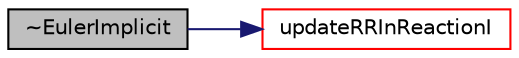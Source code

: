 digraph "~EulerImplicit"
{
  bgcolor="transparent";
  edge [fontname="Helvetica",fontsize="10",labelfontname="Helvetica",labelfontsize="10"];
  node [fontname="Helvetica",fontsize="10",shape=record];
  rankdir="LR";
  Node1 [label="~EulerImplicit",height=0.2,width=0.4,color="black", fillcolor="grey75", style="filled", fontcolor="black"];
  Node1 -> Node2 [color="midnightblue",fontsize="10",style="solid",fontname="Helvetica"];
  Node2 [label="updateRRInReactionI",height=0.2,width=0.4,color="red",URL="$a00690.html#a634eba72d5c028e6038e59544daca359"];
}
